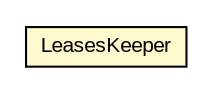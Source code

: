 #!/usr/local/bin/dot
#
# Class diagram 
# Generated by UMLGraph version 5.3 (http://www.umlgraph.org/)
#

digraph G {
	edge [fontname="arial",fontsize=10,labelfontname="arial",labelfontsize=10];
	node [fontname="arial",fontsize=10,shape=plaintext];
	nodesep=0.25;
	ranksep=0.5;
	// context.arch.discoverer.lease.LeasesKeeper
	c54477 [label=<<table title="context.arch.discoverer.lease.LeasesKeeper" border="0" cellborder="1" cellspacing="0" cellpadding="2" port="p" bgcolor="lemonChiffon" href="./LeasesKeeper.html">
		<tr><td><table border="0" cellspacing="0" cellpadding="1">
<tr><td align="center" balign="center"> LeasesKeeper </td></tr>
		</table></td></tr>
		</table>>, fontname="arial", fontcolor="black", fontsize=10.0];
}

